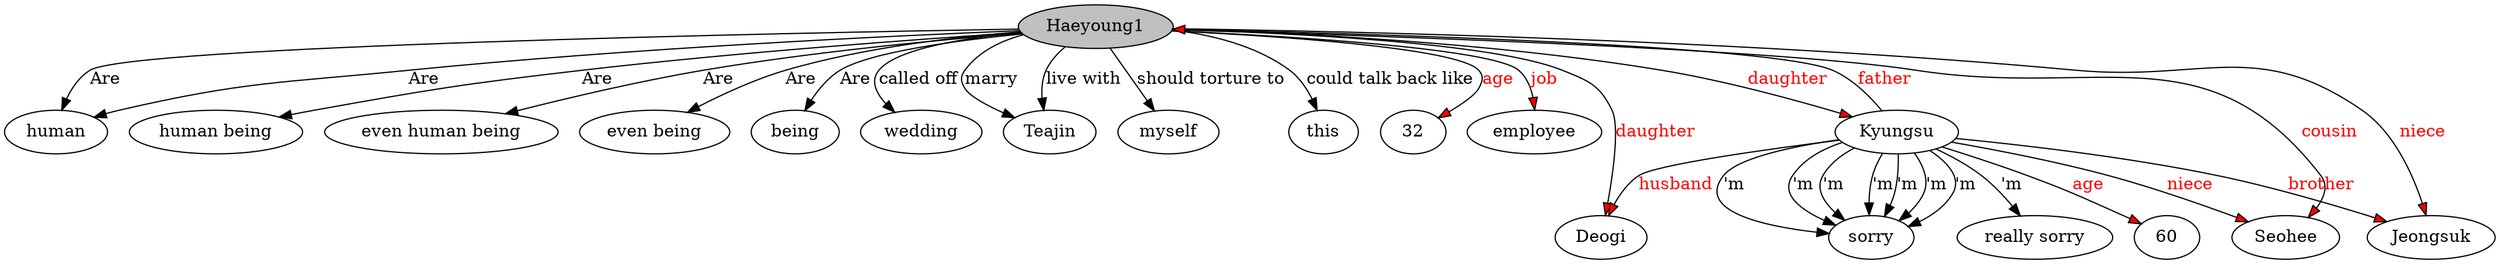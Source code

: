 // The Round Table
digraph {
	0 [label=Haeyoung1 fillcolor=gray style=filled]
	1 [label=human]
	0 -> 1 [label=Are]
	2 [label="human being"]
	0 -> 2 [label=Are]
	3 [label="even human being"]
	0 -> 3 [label=Are]
	4 [label="even being"]
	0 -> 4 [label=Are]
	0 -> 1 [label=Are]
	5 [label=being]
	0 -> 5 [label=Are]
	6 [label=wedding]
	0 -> 6 [label="called off"]
	7 [label=Teajin]
	0 -> 7 [label=marry]
	8 [label=myself]
	0 -> 8 [label="should torture to"]
	0 -> 7 [label="live with"]
	9 [label=this]
	0 -> 9 [label="could talk back like"]
	10 [label=32]
	0 -> 10 [label=age fillcolor=red fontcolor=red style=filled]
	11 [label=employee]
	0 -> 11 [label=job fillcolor=red fontcolor=red style=filled]
	12 [label=Deogi]
	0 -> 12 [label=daughter fillcolor=red fontcolor=red style=filled]
	13 [label=Kyungsu]
	0 -> 13 [label=daughter fillcolor=red fontcolor=red style=filled]
	14 [label=Seohee]
	0 -> 14 [label=cousin fillcolor=red fontcolor=red style=filled]
	15 [label=Jeongsuk]
	0 -> 15 [label=niece fillcolor=red fontcolor=red style=filled]
	16 [label=sorry]
	13 -> 16 [label="'m"]
	13 -> 16 [label="'m"]
	13 -> 16 [label="'m"]
	13 -> 16 [label="'m"]
	17 [label="really sorry"]
	13 -> 17 [label="'m"]
	13 -> 16 [label="'m"]
	13 -> 16 [label="'m"]
	13 -> 16 [label="'m"]
	18 [label=60]
	13 -> 18 [label=age fillcolor=red fontcolor=red style=filled]
	13 -> 0 [label=father fillcolor=red fontcolor=red style=filled]
	13 -> 12 [label=husband fillcolor=red fontcolor=red style=filled]
	13 -> 15 [label=brother fillcolor=red fontcolor=red style=filled]
	13 -> 14 [label=niece fillcolor=red fontcolor=red style=filled]
}
